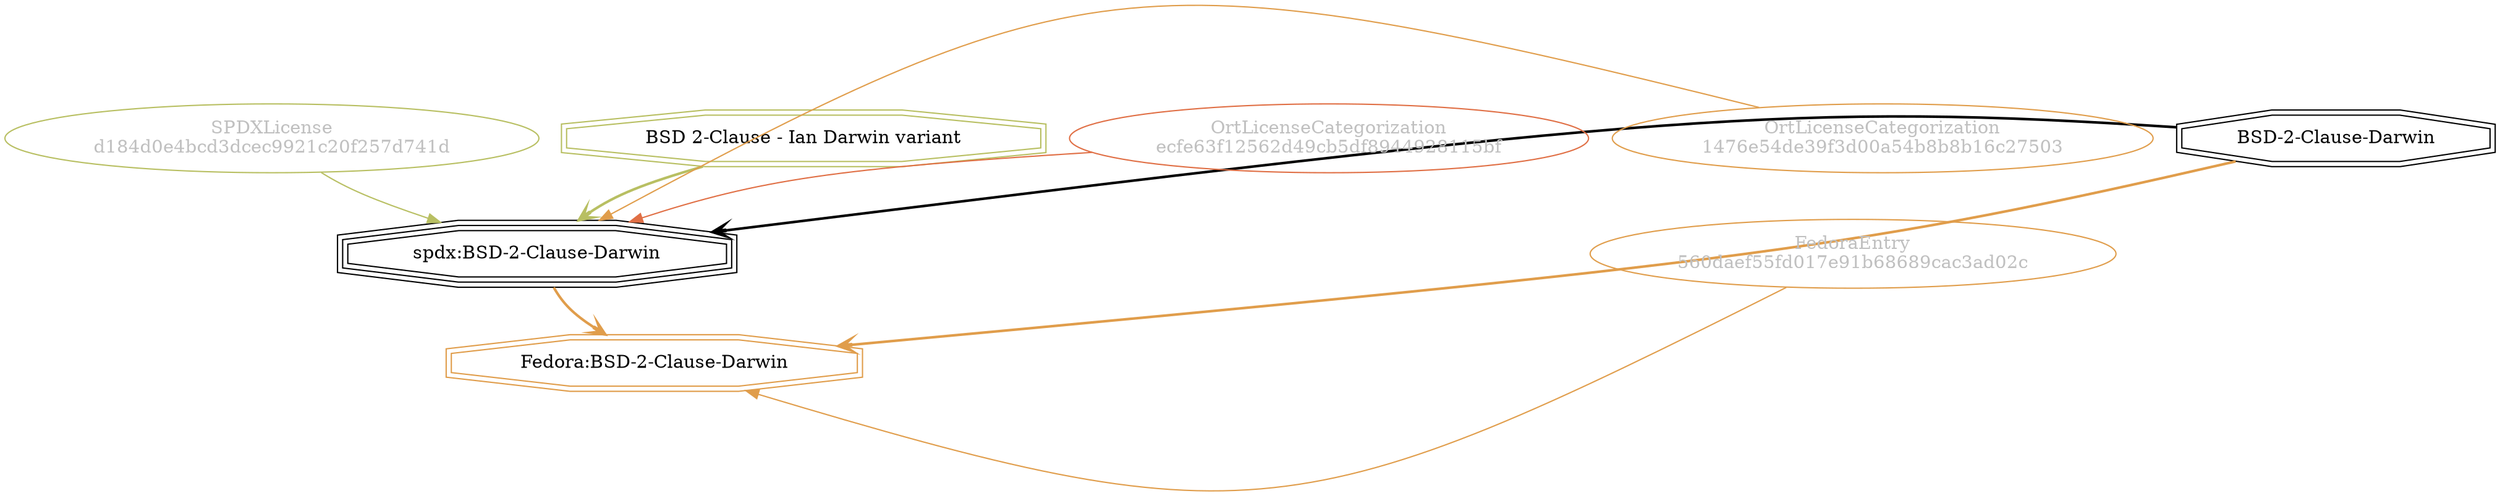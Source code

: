 strict digraph {
    node [shape=box];
    graph [splines=curved];
    357 [label="SPDXLicense\nd184d0e4bcd3dcec9921c20f257d741d"
        ,fontcolor=gray
        ,color="#b8bf62"
        ,fillcolor="beige;1"
        ,shape=ellipse];
    358 [label="spdx:BSD-2-Clause-Darwin"
        ,shape=tripleoctagon];
    359 [label="BSD-2-Clause-Darwin"
        ,shape=doubleoctagon];
    360 [label="BSD 2-Clause - Ian Darwin variant"
        ,color="#b8bf62"
        ,shape=doubleoctagon];
    5937 [label="FedoraEntry\n560daef55fd017e91b68689cac3ad02c"
         ,fontcolor=gray
         ,color="#e09d4b"
         ,fillcolor="beige;1"
         ,shape=ellipse];
    5938 [label="Fedora:BSD-2-Clause-Darwin"
         ,color="#e09d4b"
         ,shape=doubleoctagon];
    28511 [label="OrtLicenseCategorization\necfe63f12562d49cb5df8944928115bf"
          ,fontcolor=gray
          ,color="#e06f45"
          ,fillcolor="beige;1"
          ,shape=ellipse];
    36296 [label="OrtLicenseCategorization\n1476e54de39f3d00a54b8b8b16c27503"
          ,fontcolor=gray
          ,color="#e09d4b"
          ,fillcolor="beige;1"
          ,shape=ellipse];
    357 -> 358 [weight=0.5
               ,color="#b8bf62"];
    358 -> 5938 [style=bold
                ,arrowhead=vee
                ,weight=0.7
                ,color="#e09d4b"];
    359 -> 358 [style=bold
               ,arrowhead=vee
               ,weight=0.7];
    359 -> 5938 [style=bold
                ,arrowhead=vee
                ,weight=0.7
                ,color="#e09d4b"];
    360 -> 358 [style=bold
               ,arrowhead=vee
               ,weight=0.7
               ,color="#b8bf62"];
    5937 -> 5938 [weight=0.5
                 ,color="#e09d4b"];
    28511 -> 358 [weight=0.5
                 ,color="#e06f45"];
    36296 -> 358 [weight=0.5
                 ,color="#e09d4b"];
}
